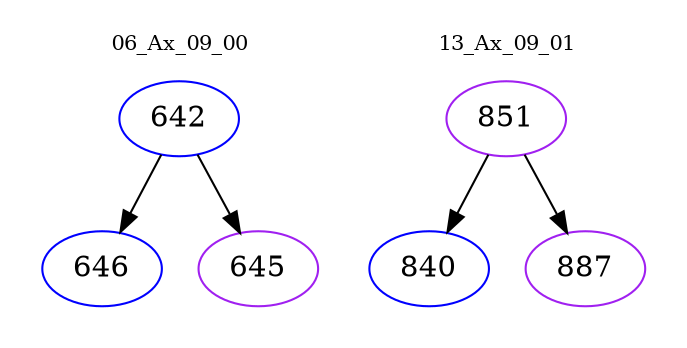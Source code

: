digraph{
subgraph cluster_0 {
color = white
label = "06_Ax_09_00";
fontsize=10;
T0_642 [label="642", color="blue"]
T0_642 -> T0_646 [color="black"]
T0_646 [label="646", color="blue"]
T0_642 -> T0_645 [color="black"]
T0_645 [label="645", color="purple"]
}
subgraph cluster_1 {
color = white
label = "13_Ax_09_01";
fontsize=10;
T1_851 [label="851", color="purple"]
T1_851 -> T1_840 [color="black"]
T1_840 [label="840", color="blue"]
T1_851 -> T1_887 [color="black"]
T1_887 [label="887", color="purple"]
}
}
